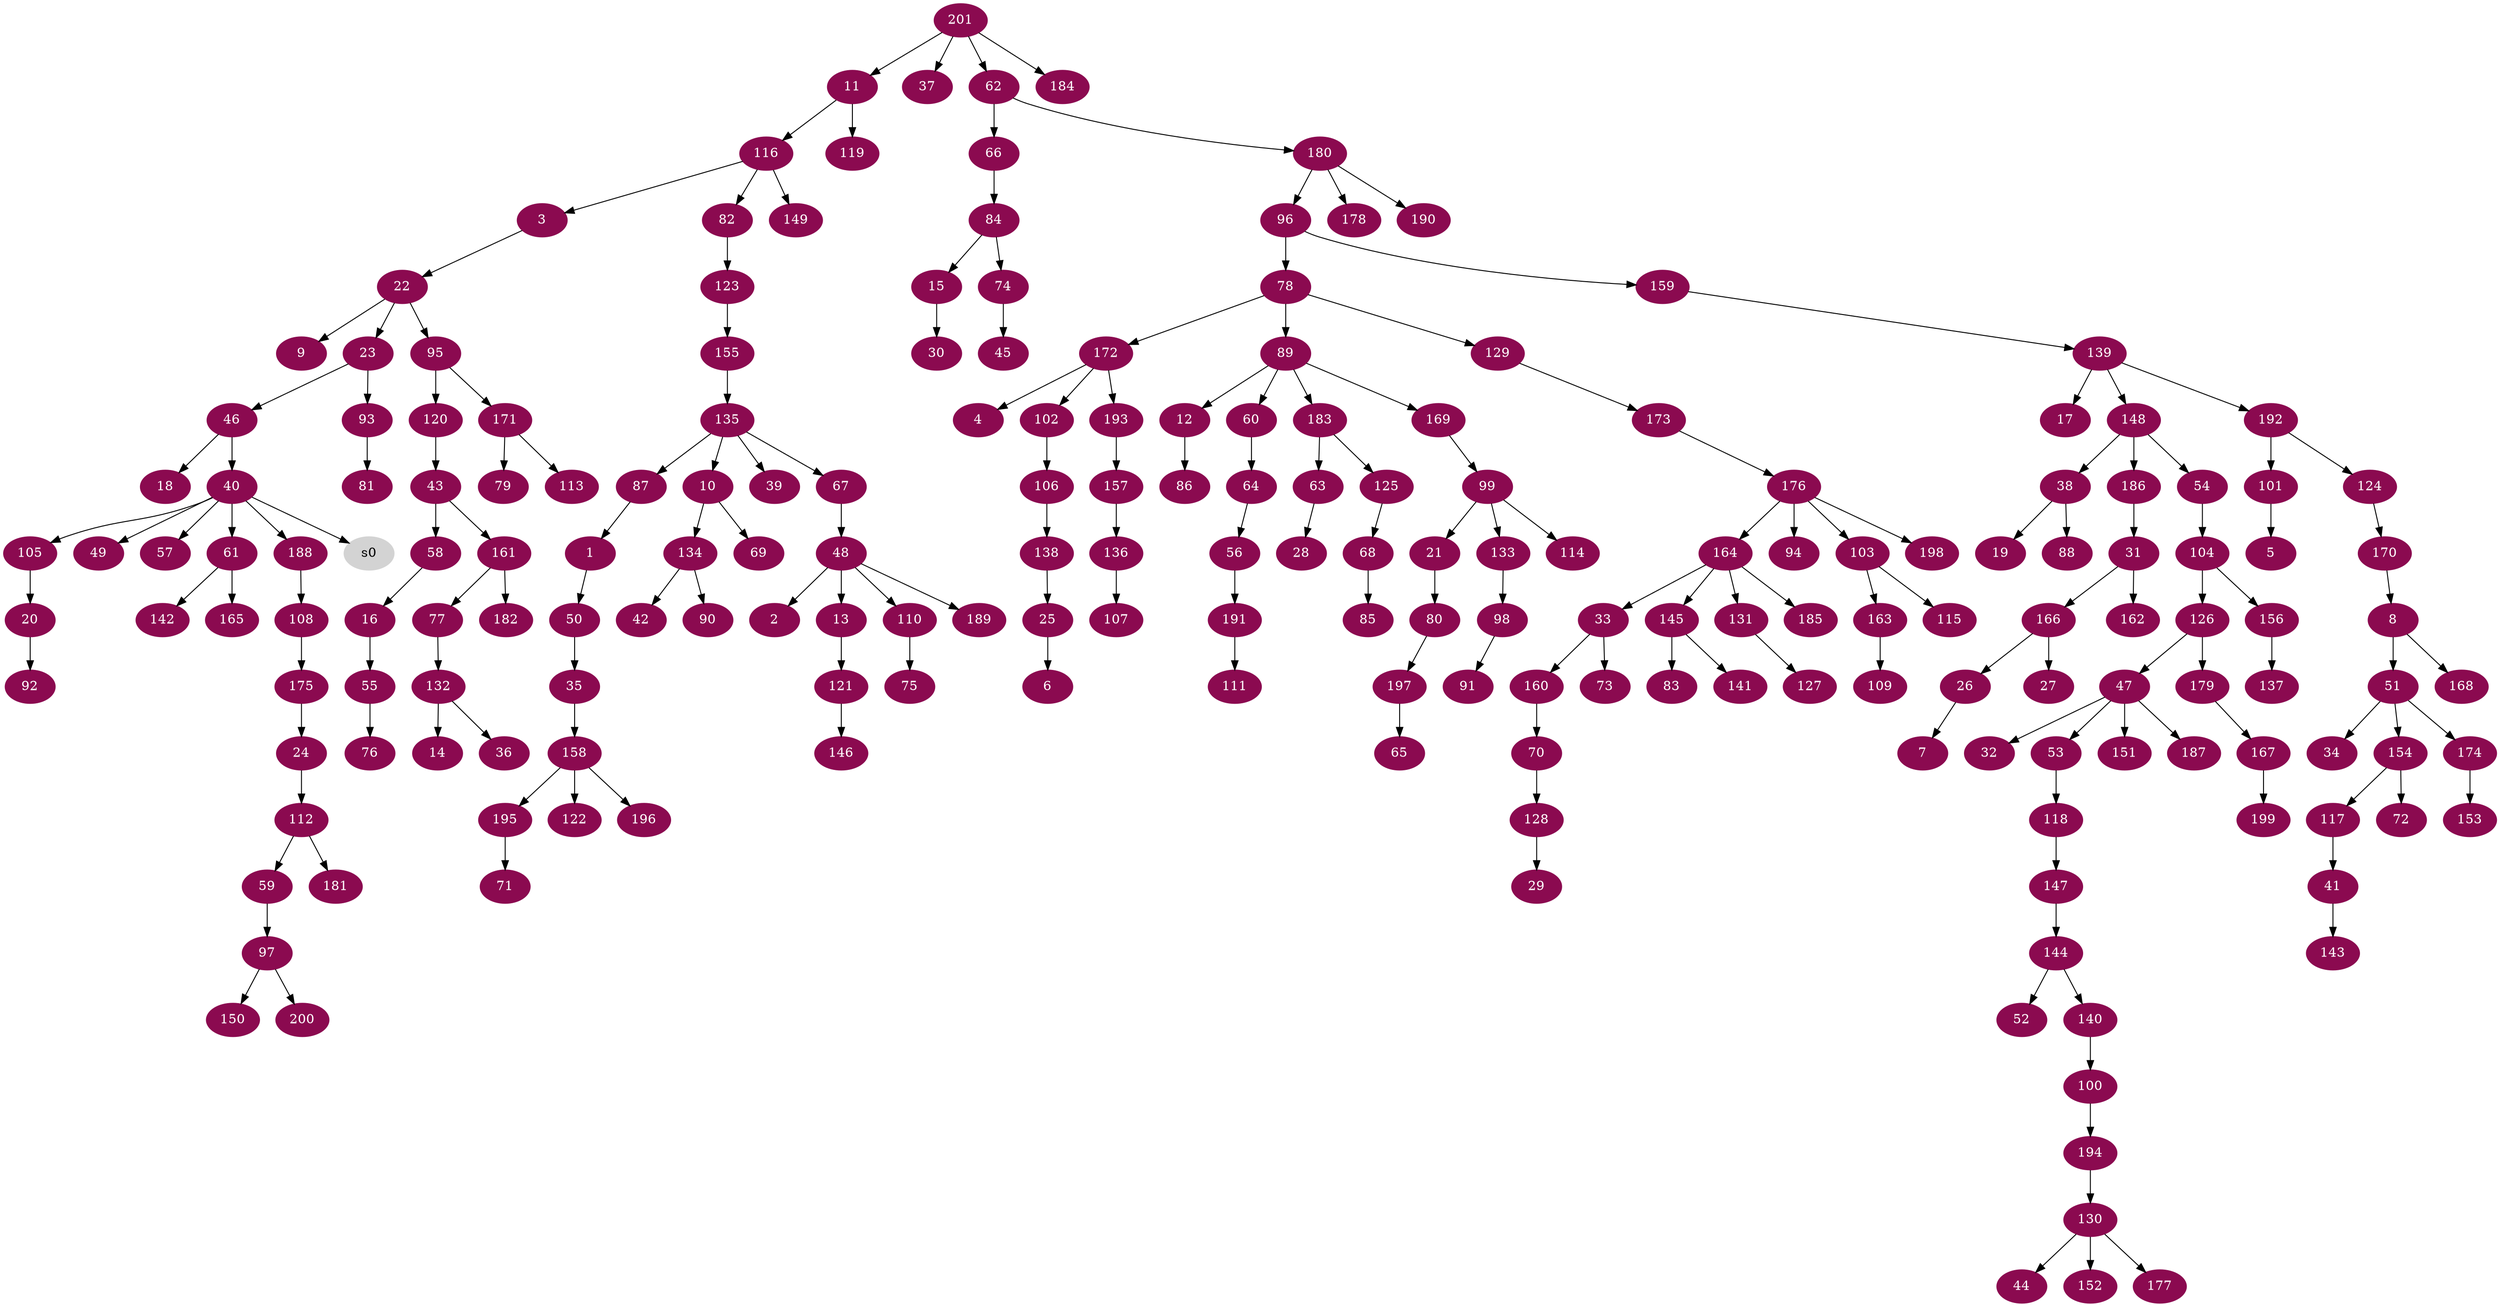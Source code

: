 digraph G {
node [color=deeppink4, style=filled, fontcolor=white];
87 -> 1;
48 -> 2;
116 -> 3;
172 -> 4;
101 -> 5;
25 -> 6;
26 -> 7;
170 -> 8;
22 -> 9;
135 -> 10;
201 -> 11;
89 -> 12;
48 -> 13;
132 -> 14;
84 -> 15;
58 -> 16;
139 -> 17;
46 -> 18;
38 -> 19;
105 -> 20;
99 -> 21;
3 -> 22;
22 -> 23;
175 -> 24;
138 -> 25;
166 -> 26;
166 -> 27;
63 -> 28;
128 -> 29;
15 -> 30;
186 -> 31;
47 -> 32;
164 -> 33;
51 -> 34;
50 -> 35;
132 -> 36;
201 -> 37;
148 -> 38;
135 -> 39;
46 -> 40;
117 -> 41;
134 -> 42;
120 -> 43;
130 -> 44;
74 -> 45;
23 -> 46;
126 -> 47;
67 -> 48;
40 -> 49;
1 -> 50;
8 -> 51;
144 -> 52;
47 -> 53;
148 -> 54;
16 -> 55;
64 -> 56;
40 -> 57;
43 -> 58;
112 -> 59;
89 -> 60;
40 -> 61;
201 -> 62;
183 -> 63;
60 -> 64;
197 -> 65;
62 -> 66;
135 -> 67;
125 -> 68;
10 -> 69;
160 -> 70;
195 -> 71;
154 -> 72;
33 -> 73;
84 -> 74;
110 -> 75;
55 -> 76;
161 -> 77;
96 -> 78;
171 -> 79;
21 -> 80;
93 -> 81;
116 -> 82;
145 -> 83;
66 -> 84;
68 -> 85;
12 -> 86;
135 -> 87;
38 -> 88;
78 -> 89;
134 -> 90;
98 -> 91;
20 -> 92;
23 -> 93;
176 -> 94;
22 -> 95;
180 -> 96;
59 -> 97;
133 -> 98;
169 -> 99;
140 -> 100;
192 -> 101;
172 -> 102;
176 -> 103;
54 -> 104;
40 -> 105;
102 -> 106;
136 -> 107;
188 -> 108;
163 -> 109;
48 -> 110;
191 -> 111;
24 -> 112;
171 -> 113;
99 -> 114;
103 -> 115;
11 -> 116;
154 -> 117;
53 -> 118;
11 -> 119;
95 -> 120;
13 -> 121;
158 -> 122;
82 -> 123;
192 -> 124;
183 -> 125;
104 -> 126;
131 -> 127;
70 -> 128;
78 -> 129;
194 -> 130;
164 -> 131;
77 -> 132;
99 -> 133;
10 -> 134;
155 -> 135;
157 -> 136;
156 -> 137;
106 -> 138;
159 -> 139;
144 -> 140;
145 -> 141;
61 -> 142;
41 -> 143;
147 -> 144;
164 -> 145;
121 -> 146;
118 -> 147;
139 -> 148;
116 -> 149;
97 -> 150;
47 -> 151;
130 -> 152;
174 -> 153;
51 -> 154;
123 -> 155;
104 -> 156;
193 -> 157;
35 -> 158;
96 -> 159;
33 -> 160;
43 -> 161;
31 -> 162;
103 -> 163;
176 -> 164;
61 -> 165;
31 -> 166;
179 -> 167;
8 -> 168;
89 -> 169;
124 -> 170;
95 -> 171;
78 -> 172;
129 -> 173;
51 -> 174;
108 -> 175;
173 -> 176;
130 -> 177;
180 -> 178;
126 -> 179;
62 -> 180;
112 -> 181;
161 -> 182;
89 -> 183;
201 -> 184;
164 -> 185;
148 -> 186;
47 -> 187;
40 -> 188;
48 -> 189;
180 -> 190;
56 -> 191;
139 -> 192;
172 -> 193;
100 -> 194;
158 -> 195;
158 -> 196;
80 -> 197;
176 -> 198;
167 -> 199;
97 -> 200;
node [color=lightgrey, style=filled, fontcolor=black];
40 -> s0;
}
